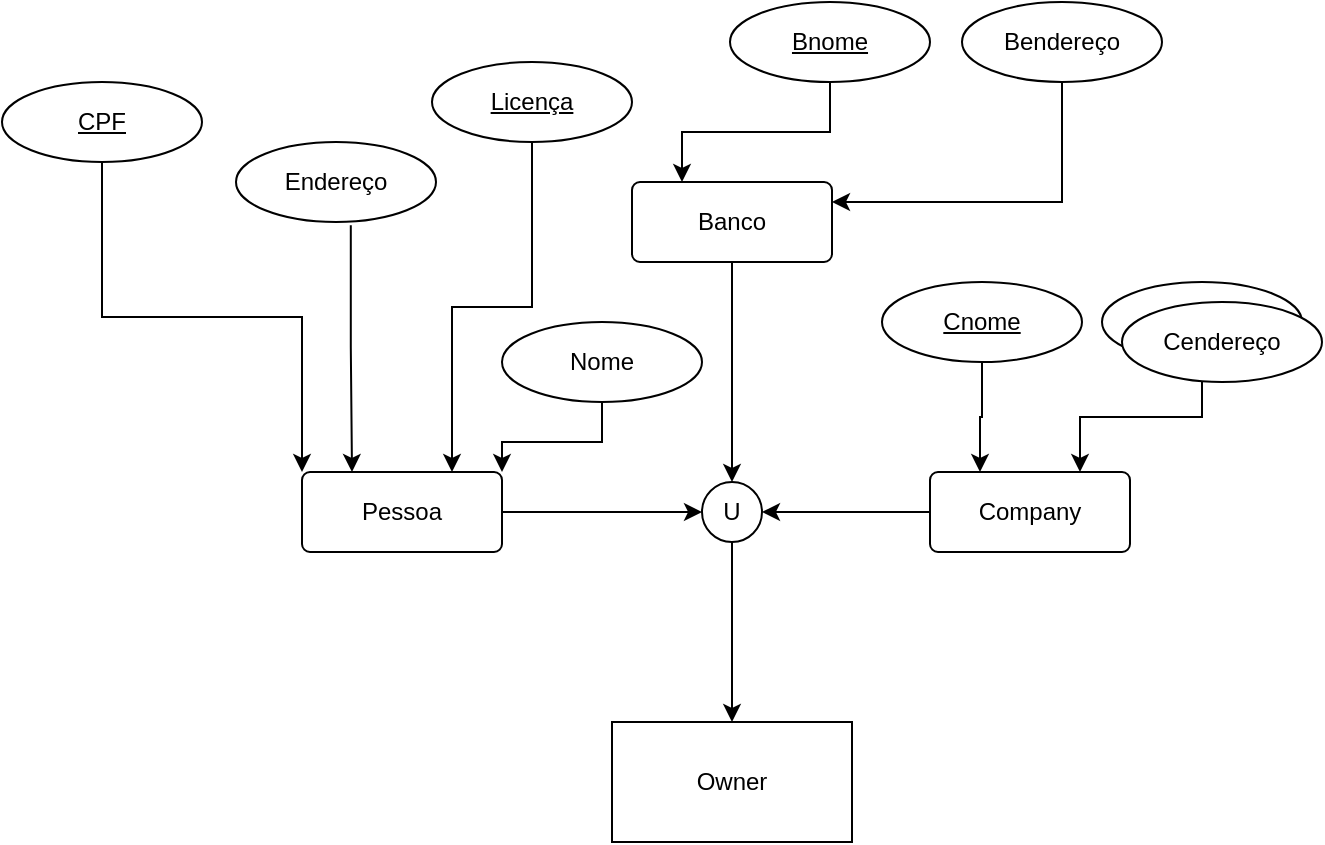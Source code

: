 <mxfile version="20.3.6" type="device"><diagram id="C5RBs43oDa-KdzZeNtuy" name="Page-1"><mxGraphModel dx="1395" dy="1722" grid="1" gridSize="10" guides="1" tooltips="1" connect="1" arrows="1" fold="1" page="1" pageScale="1" pageWidth="827" pageHeight="1169" math="0" shadow="0"><root><mxCell id="WIyWlLk6GJQsqaUBKTNV-0"/><mxCell id="WIyWlLk6GJQsqaUBKTNV-1" parent="WIyWlLk6GJQsqaUBKTNV-0"/><mxCell id="2SSdm6eGwnW6a2QBF4_N-7" style="edgeStyle=orthogonalEdgeStyle;rounded=0;orthogonalLoop=1;jettySize=auto;html=1;exitX=1;exitY=0.5;exitDx=0;exitDy=0;entryX=0;entryY=0.5;entryDx=0;entryDy=0;" edge="1" parent="WIyWlLk6GJQsqaUBKTNV-1" source="2SSdm6eGwnW6a2QBF4_N-1" target="2SSdm6eGwnW6a2QBF4_N-4"><mxGeometry relative="1" as="geometry"/></mxCell><mxCell id="2SSdm6eGwnW6a2QBF4_N-1" value="Pessoa" style="rounded=1;arcSize=10;whiteSpace=wrap;html=1;align=center;" vertex="1" parent="WIyWlLk6GJQsqaUBKTNV-1"><mxGeometry x="50" y="225" width="100" height="40" as="geometry"/></mxCell><mxCell id="2SSdm6eGwnW6a2QBF4_N-8" style="edgeStyle=orthogonalEdgeStyle;rounded=0;orthogonalLoop=1;jettySize=auto;html=1;exitX=0.5;exitY=1;exitDx=0;exitDy=0;entryX=0.5;entryY=0;entryDx=0;entryDy=0;" edge="1" parent="WIyWlLk6GJQsqaUBKTNV-1" source="2SSdm6eGwnW6a2QBF4_N-2" target="2SSdm6eGwnW6a2QBF4_N-4"><mxGeometry relative="1" as="geometry"/></mxCell><mxCell id="2SSdm6eGwnW6a2QBF4_N-2" value="Banco" style="rounded=1;arcSize=10;whiteSpace=wrap;html=1;align=center;" vertex="1" parent="WIyWlLk6GJQsqaUBKTNV-1"><mxGeometry x="215" y="80" width="100" height="40" as="geometry"/></mxCell><mxCell id="2SSdm6eGwnW6a2QBF4_N-6" style="edgeStyle=orthogonalEdgeStyle;rounded=0;orthogonalLoop=1;jettySize=auto;html=1;exitX=0;exitY=0.5;exitDx=0;exitDy=0;entryX=1;entryY=0.5;entryDx=0;entryDy=0;" edge="1" parent="WIyWlLk6GJQsqaUBKTNV-1" source="2SSdm6eGwnW6a2QBF4_N-3" target="2SSdm6eGwnW6a2QBF4_N-4"><mxGeometry relative="1" as="geometry"/></mxCell><mxCell id="2SSdm6eGwnW6a2QBF4_N-3" value="Company" style="rounded=1;arcSize=10;whiteSpace=wrap;html=1;align=center;" vertex="1" parent="WIyWlLk6GJQsqaUBKTNV-1"><mxGeometry x="364" y="225" width="100" height="40" as="geometry"/></mxCell><mxCell id="2SSdm6eGwnW6a2QBF4_N-11" style="edgeStyle=orthogonalEdgeStyle;rounded=0;orthogonalLoop=1;jettySize=auto;html=1;exitX=0.5;exitY=1;exitDx=0;exitDy=0;" edge="1" parent="WIyWlLk6GJQsqaUBKTNV-1" source="2SSdm6eGwnW6a2QBF4_N-4" target="2SSdm6eGwnW6a2QBF4_N-9"><mxGeometry relative="1" as="geometry"/></mxCell><mxCell id="2SSdm6eGwnW6a2QBF4_N-4" value="U" style="ellipse;whiteSpace=wrap;html=1;aspect=fixed;" vertex="1" parent="WIyWlLk6GJQsqaUBKTNV-1"><mxGeometry x="250" y="230" width="30" height="30" as="geometry"/></mxCell><mxCell id="2SSdm6eGwnW6a2QBF4_N-9" value="Owner" style="rounded=0;whiteSpace=wrap;html=1;" vertex="1" parent="WIyWlLk6GJQsqaUBKTNV-1"><mxGeometry x="205" y="350" width="120" height="60" as="geometry"/></mxCell><mxCell id="2SSdm6eGwnW6a2QBF4_N-14" style="edgeStyle=orthogonalEdgeStyle;rounded=0;orthogonalLoop=1;jettySize=auto;html=1;exitX=0.5;exitY=1;exitDx=0;exitDy=0;entryX=0.75;entryY=0;entryDx=0;entryDy=0;" edge="1" parent="WIyWlLk6GJQsqaUBKTNV-1" source="2SSdm6eGwnW6a2QBF4_N-12" target="2SSdm6eGwnW6a2QBF4_N-1"><mxGeometry relative="1" as="geometry"/></mxCell><mxCell id="2SSdm6eGwnW6a2QBF4_N-12" value="Licença" style="ellipse;whiteSpace=wrap;html=1;align=center;fontStyle=4;" vertex="1" parent="WIyWlLk6GJQsqaUBKTNV-1"><mxGeometry x="115" y="20" width="100" height="40" as="geometry"/></mxCell><mxCell id="2SSdm6eGwnW6a2QBF4_N-15" style="edgeStyle=orthogonalEdgeStyle;rounded=0;orthogonalLoop=1;jettySize=auto;html=1;exitX=0.5;exitY=1;exitDx=0;exitDy=0;entryX=0;entryY=0;entryDx=0;entryDy=0;" edge="1" parent="WIyWlLk6GJQsqaUBKTNV-1" source="2SSdm6eGwnW6a2QBF4_N-13" target="2SSdm6eGwnW6a2QBF4_N-1"><mxGeometry relative="1" as="geometry"/></mxCell><mxCell id="2SSdm6eGwnW6a2QBF4_N-13" value="CPF" style="ellipse;whiteSpace=wrap;html=1;align=center;fontStyle=4;" vertex="1" parent="WIyWlLk6GJQsqaUBKTNV-1"><mxGeometry x="-100" y="30" width="100" height="40" as="geometry"/></mxCell><mxCell id="2SSdm6eGwnW6a2QBF4_N-18" style="edgeStyle=orthogonalEdgeStyle;rounded=0;orthogonalLoop=1;jettySize=auto;html=1;exitX=0.5;exitY=1;exitDx=0;exitDy=0;entryX=1;entryY=0;entryDx=0;entryDy=0;" edge="1" parent="WIyWlLk6GJQsqaUBKTNV-1" source="2SSdm6eGwnW6a2QBF4_N-16" target="2SSdm6eGwnW6a2QBF4_N-1"><mxGeometry relative="1" as="geometry"/></mxCell><mxCell id="2SSdm6eGwnW6a2QBF4_N-16" value="Nome" style="ellipse;whiteSpace=wrap;html=1;align=center;" vertex="1" parent="WIyWlLk6GJQsqaUBKTNV-1"><mxGeometry x="150" y="150" width="100" height="40" as="geometry"/></mxCell><mxCell id="2SSdm6eGwnW6a2QBF4_N-19" style="edgeStyle=orthogonalEdgeStyle;rounded=0;orthogonalLoop=1;jettySize=auto;html=1;exitX=0.574;exitY=1.04;exitDx=0;exitDy=0;entryX=0.25;entryY=0;entryDx=0;entryDy=0;exitPerimeter=0;" edge="1" parent="WIyWlLk6GJQsqaUBKTNV-1" source="2SSdm6eGwnW6a2QBF4_N-17" target="2SSdm6eGwnW6a2QBF4_N-1"><mxGeometry relative="1" as="geometry"/></mxCell><mxCell id="2SSdm6eGwnW6a2QBF4_N-17" value="Endereço" style="ellipse;whiteSpace=wrap;html=1;align=center;" vertex="1" parent="WIyWlLk6GJQsqaUBKTNV-1"><mxGeometry x="17" y="60" width="100" height="40" as="geometry"/></mxCell><mxCell id="2SSdm6eGwnW6a2QBF4_N-23" style="edgeStyle=orthogonalEdgeStyle;rounded=0;orthogonalLoop=1;jettySize=auto;html=1;exitX=0.5;exitY=1;exitDx=0;exitDy=0;entryX=0.25;entryY=0;entryDx=0;entryDy=0;" edge="1" parent="WIyWlLk6GJQsqaUBKTNV-1" source="2SSdm6eGwnW6a2QBF4_N-21" target="2SSdm6eGwnW6a2QBF4_N-2"><mxGeometry relative="1" as="geometry"/></mxCell><mxCell id="2SSdm6eGwnW6a2QBF4_N-21" value="Bnome" style="ellipse;whiteSpace=wrap;html=1;align=center;fontStyle=4;" vertex="1" parent="WIyWlLk6GJQsqaUBKTNV-1"><mxGeometry x="264" y="-10" width="100" height="40" as="geometry"/></mxCell><mxCell id="2SSdm6eGwnW6a2QBF4_N-24" style="edgeStyle=orthogonalEdgeStyle;rounded=0;orthogonalLoop=1;jettySize=auto;html=1;exitX=0.5;exitY=1;exitDx=0;exitDy=0;entryX=1;entryY=0.25;entryDx=0;entryDy=0;" edge="1" parent="WIyWlLk6GJQsqaUBKTNV-1" source="2SSdm6eGwnW6a2QBF4_N-22" target="2SSdm6eGwnW6a2QBF4_N-2"><mxGeometry relative="1" as="geometry"/></mxCell><mxCell id="2SSdm6eGwnW6a2QBF4_N-22" value="Bendereço" style="ellipse;whiteSpace=wrap;html=1;align=center;" vertex="1" parent="WIyWlLk6GJQsqaUBKTNV-1"><mxGeometry x="380" y="-10" width="100" height="40" as="geometry"/></mxCell><mxCell id="2SSdm6eGwnW6a2QBF4_N-27" style="edgeStyle=orthogonalEdgeStyle;rounded=0;orthogonalLoop=1;jettySize=auto;html=1;exitX=0.5;exitY=1;exitDx=0;exitDy=0;entryX=0.25;entryY=0;entryDx=0;entryDy=0;" edge="1" parent="WIyWlLk6GJQsqaUBKTNV-1" source="2SSdm6eGwnW6a2QBF4_N-25" target="2SSdm6eGwnW6a2QBF4_N-3"><mxGeometry relative="1" as="geometry"/></mxCell><mxCell id="2SSdm6eGwnW6a2QBF4_N-25" value="Cnome" style="ellipse;whiteSpace=wrap;html=1;align=center;fontStyle=4;" vertex="1" parent="WIyWlLk6GJQsqaUBKTNV-1"><mxGeometry x="340" y="130" width="100" height="40" as="geometry"/></mxCell><mxCell id="2SSdm6eGwnW6a2QBF4_N-29" style="edgeStyle=orthogonalEdgeStyle;rounded=0;orthogonalLoop=1;jettySize=auto;html=1;exitX=0.5;exitY=1;exitDx=0;exitDy=0;entryX=0.75;entryY=0;entryDx=0;entryDy=0;" edge="1" parent="WIyWlLk6GJQsqaUBKTNV-1" source="2SSdm6eGwnW6a2QBF4_N-26" target="2SSdm6eGwnW6a2QBF4_N-3"><mxGeometry relative="1" as="geometry"/></mxCell><mxCell id="2SSdm6eGwnW6a2QBF4_N-26" value="Cendereço" style="ellipse;whiteSpace=wrap;html=1;align=center;" vertex="1" parent="WIyWlLk6GJQsqaUBKTNV-1"><mxGeometry x="450" y="130" width="100" height="40" as="geometry"/></mxCell><mxCell id="2SSdm6eGwnW6a2QBF4_N-30" value="Cendereço" style="ellipse;whiteSpace=wrap;html=1;align=center;" vertex="1" parent="WIyWlLk6GJQsqaUBKTNV-1"><mxGeometry x="460" y="140" width="100" height="40" as="geometry"/></mxCell></root></mxGraphModel></diagram></mxfile>